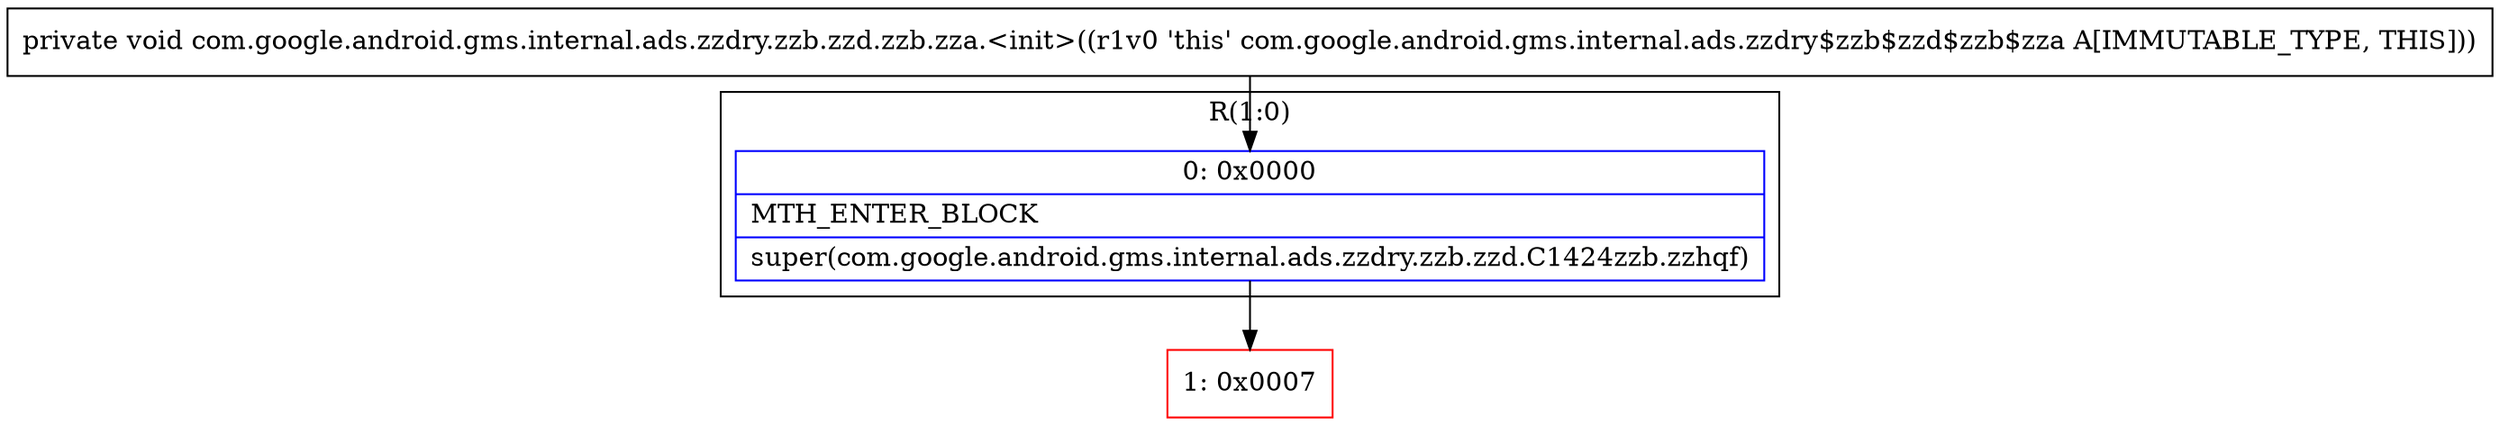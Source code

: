 digraph "CFG forcom.google.android.gms.internal.ads.zzdry.zzb.zzd.zzb.zza.\<init\>()V" {
subgraph cluster_Region_203457318 {
label = "R(1:0)";
node [shape=record,color=blue];
Node_0 [shape=record,label="{0\:\ 0x0000|MTH_ENTER_BLOCK\l|super(com.google.android.gms.internal.ads.zzdry.zzb.zzd.C1424zzb.zzhqf)\l}"];
}
Node_1 [shape=record,color=red,label="{1\:\ 0x0007}"];
MethodNode[shape=record,label="{private void com.google.android.gms.internal.ads.zzdry.zzb.zzd.zzb.zza.\<init\>((r1v0 'this' com.google.android.gms.internal.ads.zzdry$zzb$zzd$zzb$zza A[IMMUTABLE_TYPE, THIS])) }"];
MethodNode -> Node_0;
Node_0 -> Node_1;
}

